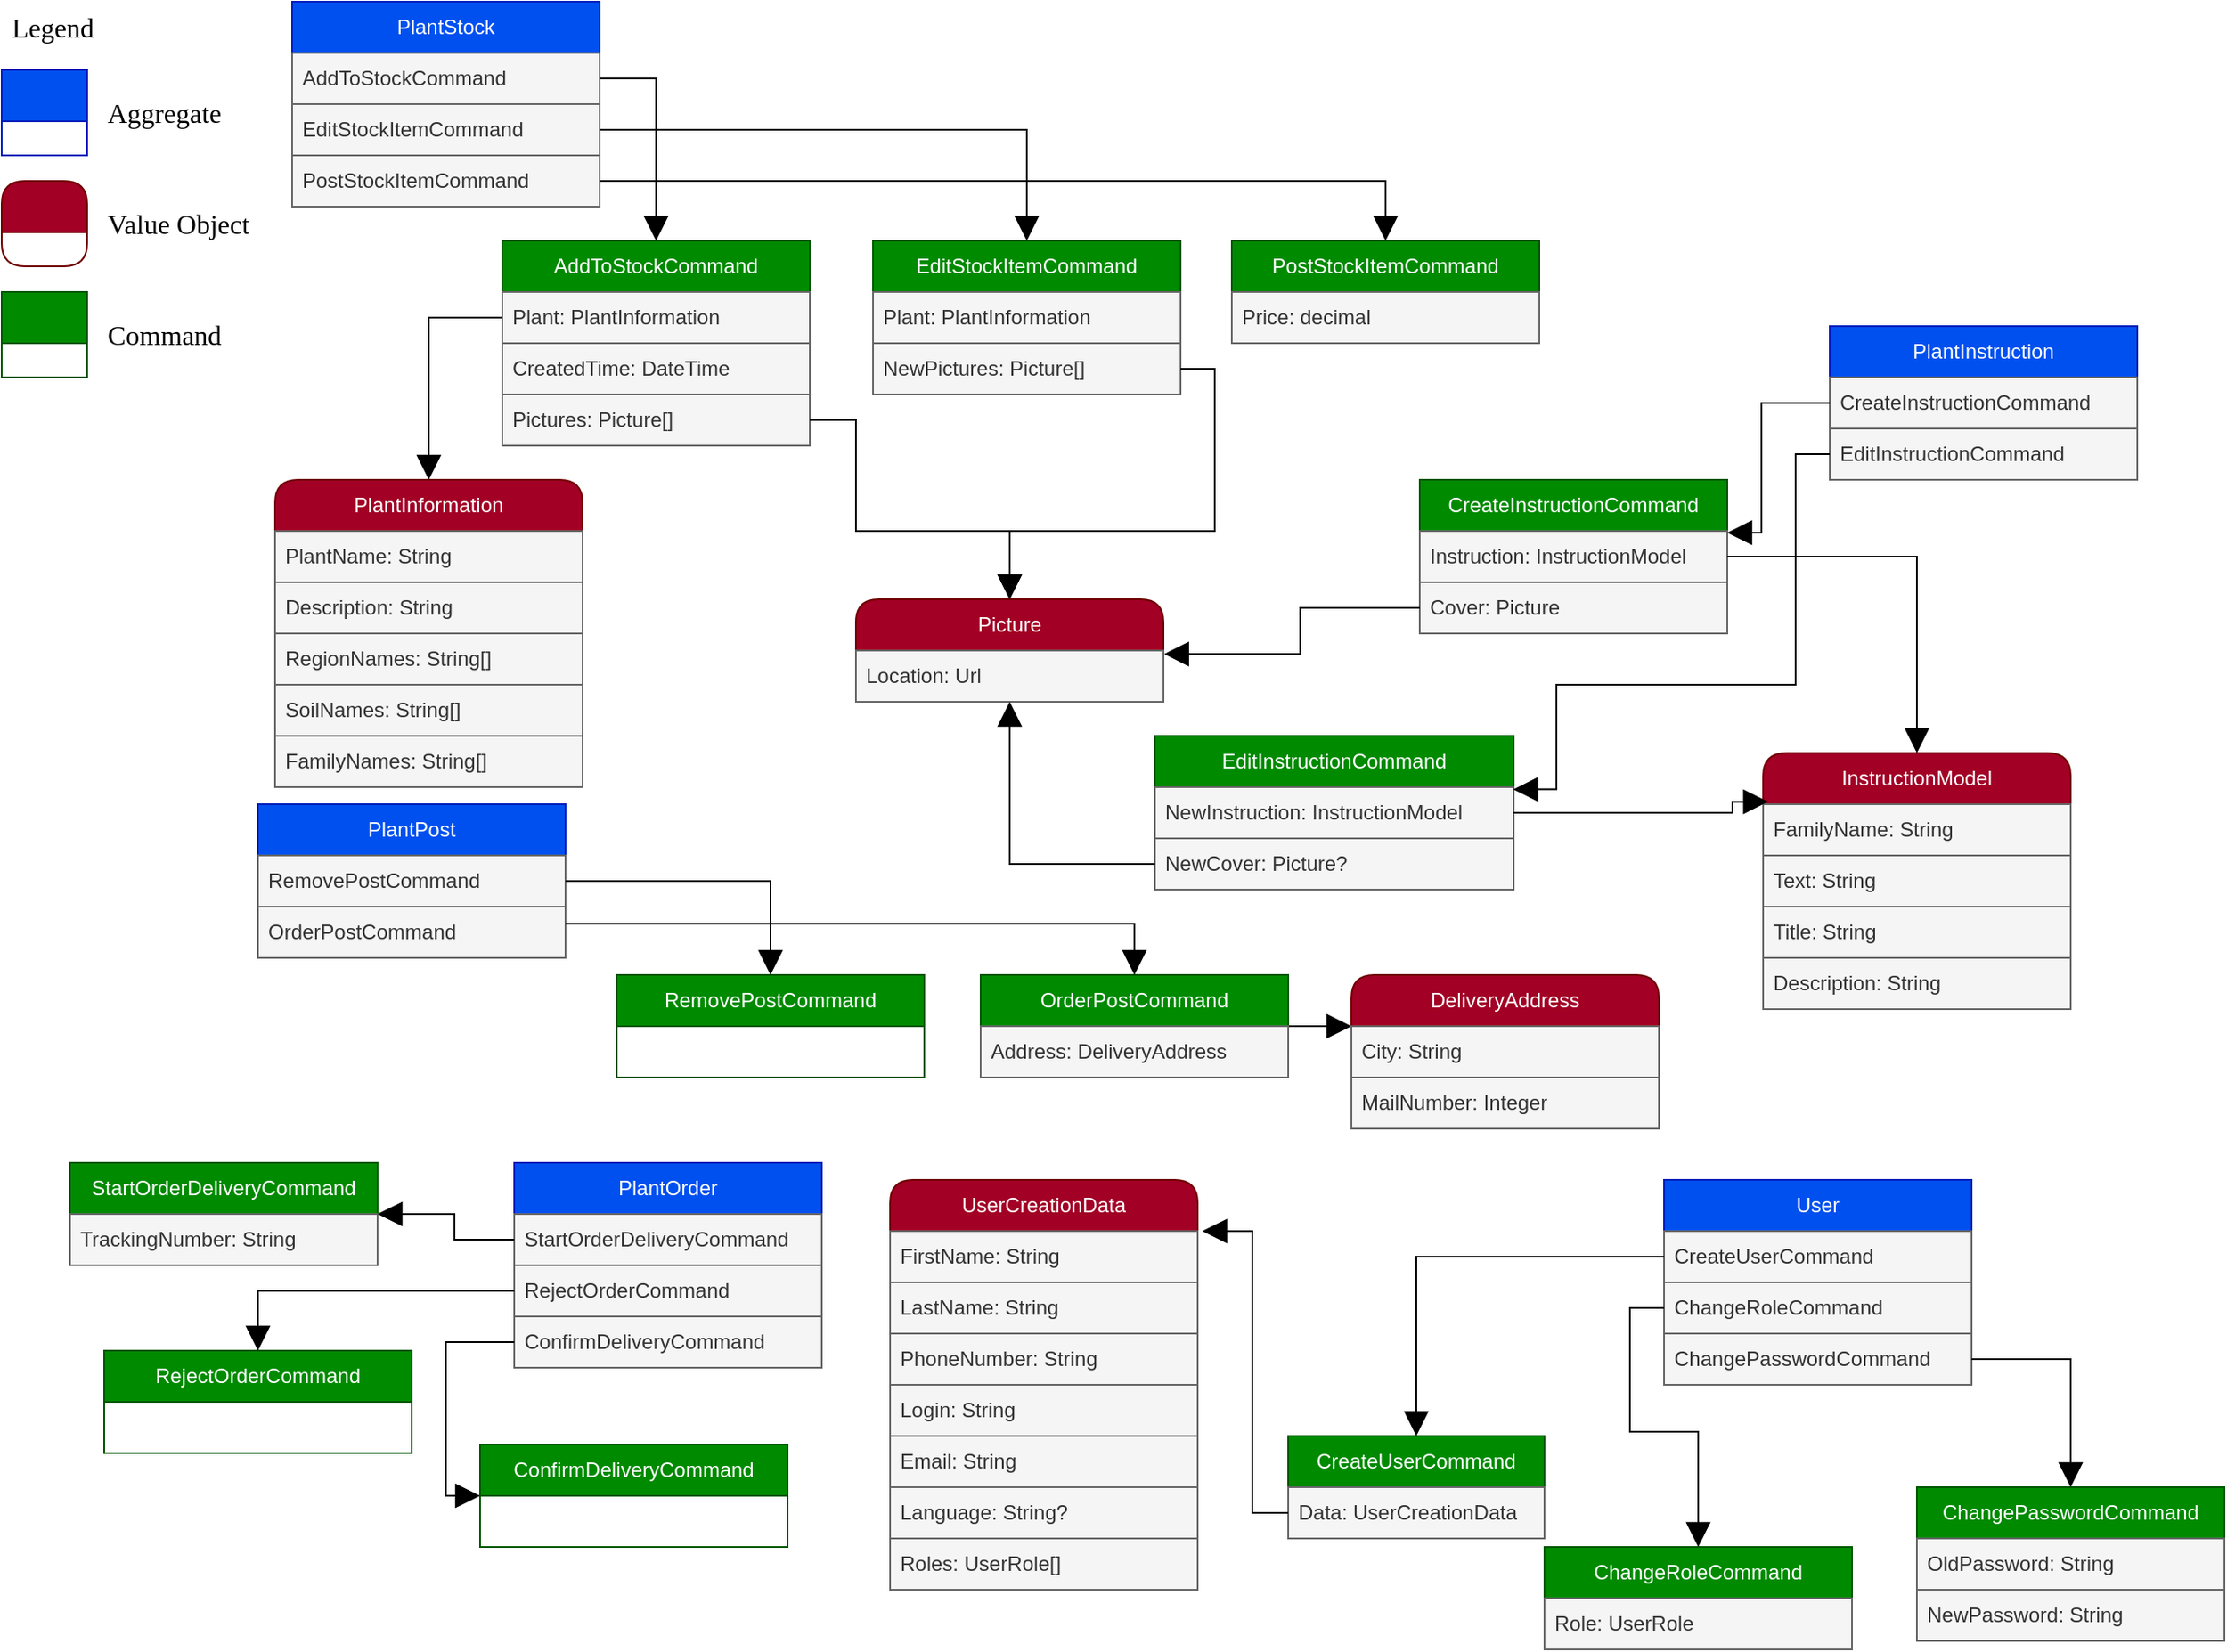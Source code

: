 <mxfile version="20.8.23" type="device"><diagram name="Сторінка-1" id="xa1QAgjkLQRfXUaFrh9O"><mxGraphModel dx="2197" dy="2391" grid="1" gridSize="10" guides="1" tooltips="1" connect="1" arrows="1" fold="1" page="1" pageScale="1" pageWidth="827" pageHeight="1169" math="0" shadow="0"><root><mxCell id="0"/><mxCell id="1" parent="0"/><mxCell id="W1uJsQtYcFTFQQtI3Gd--1" value="PlantInstruction" style="swimlane;fontStyle=0;childLayout=stackLayout;horizontal=1;startSize=30;horizontalStack=0;resizeParent=1;resizeParentMax=0;resizeLast=0;collapsible=1;marginBottom=0;whiteSpace=wrap;html=1;fillColor=#0050ef;strokeColor=#001DBC;fontColor=#ffffff;" vertex="1" parent="1"><mxGeometry x="1190" y="150" width="180" height="90" as="geometry"/></mxCell><mxCell id="W1uJsQtYcFTFQQtI3Gd--2" value="CreateInstructionCommand" style="text;align=left;verticalAlign=middle;spacingLeft=4;spacingRight=4;overflow=hidden;points=[[0,0.5],[1,0.5]];portConstraint=eastwest;rotatable=0;whiteSpace=wrap;html=1;fillColor=#f5f5f5;fontColor=#333333;strokeColor=#666666;" vertex="1" parent="W1uJsQtYcFTFQQtI3Gd--1"><mxGeometry y="30" width="180" height="30" as="geometry"/></mxCell><mxCell id="W1uJsQtYcFTFQQtI3Gd--5" value="EditInstructionCommand" style="text;align=left;verticalAlign=middle;spacingLeft=4;spacingRight=4;overflow=hidden;points=[[0,0.5],[1,0.5]];portConstraint=eastwest;rotatable=0;whiteSpace=wrap;html=1;fillColor=#f5f5f5;fontColor=#333333;strokeColor=#666666;" vertex="1" parent="W1uJsQtYcFTFQQtI3Gd--1"><mxGeometry y="60" width="180" height="30" as="geometry"/></mxCell><mxCell id="W1uJsQtYcFTFQQtI3Gd--6" value="PlantOrder" style="swimlane;fontStyle=0;childLayout=stackLayout;horizontal=1;startSize=30;horizontalStack=0;resizeParent=1;resizeParentMax=0;resizeLast=0;collapsible=1;marginBottom=0;whiteSpace=wrap;html=1;fillColor=#0050ef;strokeColor=#001DBC;fontColor=#ffffff;" vertex="1" parent="1"><mxGeometry x="420" y="640" width="180" height="120" as="geometry"/></mxCell><mxCell id="W1uJsQtYcFTFQQtI3Gd--7" value="StartOrderDeliveryCommand" style="text;align=left;verticalAlign=middle;spacingLeft=4;spacingRight=4;overflow=hidden;points=[[0,0.5],[1,0.5]];portConstraint=eastwest;rotatable=0;whiteSpace=wrap;html=1;fillColor=#f5f5f5;fontColor=#333333;strokeColor=#666666;" vertex="1" parent="W1uJsQtYcFTFQQtI3Gd--6"><mxGeometry y="30" width="180" height="30" as="geometry"/></mxCell><mxCell id="W1uJsQtYcFTFQQtI3Gd--8" value="RejectOrderCommand" style="text;align=left;verticalAlign=middle;spacingLeft=4;spacingRight=4;overflow=hidden;points=[[0,0.5],[1,0.5]];portConstraint=eastwest;rotatable=0;whiteSpace=wrap;html=1;fillColor=#f5f5f5;fontColor=#333333;strokeColor=#666666;" vertex="1" parent="W1uJsQtYcFTFQQtI3Gd--6"><mxGeometry y="60" width="180" height="30" as="geometry"/></mxCell><mxCell id="W1uJsQtYcFTFQQtI3Gd--9" value="ConfirmDeliveryCommand" style="text;align=left;verticalAlign=middle;spacingLeft=4;spacingRight=4;overflow=hidden;points=[[0,0.5],[1,0.5]];portConstraint=eastwest;rotatable=0;whiteSpace=wrap;html=1;fillColor=#f5f5f5;fontColor=#333333;strokeColor=#666666;" vertex="1" parent="W1uJsQtYcFTFQQtI3Gd--6"><mxGeometry y="90" width="180" height="30" as="geometry"/></mxCell><mxCell id="W1uJsQtYcFTFQQtI3Gd--10" value="PlantPost" style="swimlane;fontStyle=0;childLayout=stackLayout;horizontal=1;startSize=30;horizontalStack=0;resizeParent=1;resizeParentMax=0;resizeLast=0;collapsible=1;marginBottom=0;whiteSpace=wrap;html=1;fillColor=#0050ef;strokeColor=#001DBC;fontColor=#ffffff;" vertex="1" parent="1"><mxGeometry x="270" y="430" width="180" height="90" as="geometry"/></mxCell><mxCell id="W1uJsQtYcFTFQQtI3Gd--11" value="RemovePostCommand" style="text;align=left;verticalAlign=middle;spacingLeft=4;spacingRight=4;overflow=hidden;points=[[0,0.5],[1,0.5]];portConstraint=eastwest;rotatable=0;whiteSpace=wrap;html=1;fillColor=#f5f5f5;fontColor=#333333;strokeColor=#666666;" vertex="1" parent="W1uJsQtYcFTFQQtI3Gd--10"><mxGeometry y="30" width="180" height="30" as="geometry"/></mxCell><mxCell id="W1uJsQtYcFTFQQtI3Gd--12" value="OrderPostCommand" style="text;align=left;verticalAlign=middle;spacingLeft=4;spacingRight=4;overflow=hidden;points=[[0,0.5],[1,0.5]];portConstraint=eastwest;rotatable=0;whiteSpace=wrap;html=1;fillColor=#f5f5f5;fontColor=#333333;strokeColor=#666666;" vertex="1" parent="W1uJsQtYcFTFQQtI3Gd--10"><mxGeometry y="60" width="180" height="30" as="geometry"/></mxCell><mxCell id="W1uJsQtYcFTFQQtI3Gd--14" value="PlantStock" style="swimlane;fontStyle=0;childLayout=stackLayout;horizontal=1;startSize=30;horizontalStack=0;resizeParent=1;resizeParentMax=0;resizeLast=0;collapsible=1;marginBottom=0;whiteSpace=wrap;html=1;fillColor=#0050ef;strokeColor=#001DBC;fontColor=#ffffff;" vertex="1" parent="1"><mxGeometry x="290" y="-40" width="180" height="120" as="geometry"/></mxCell><mxCell id="W1uJsQtYcFTFQQtI3Gd--15" value="AddToStockCommand" style="text;align=left;verticalAlign=middle;spacingLeft=4;spacingRight=4;overflow=hidden;points=[[0,0.5],[1,0.5]];portConstraint=eastwest;rotatable=0;whiteSpace=wrap;html=1;fillColor=#f5f5f5;fontColor=#333333;strokeColor=#666666;" vertex="1" parent="W1uJsQtYcFTFQQtI3Gd--14"><mxGeometry y="30" width="180" height="30" as="geometry"/></mxCell><mxCell id="W1uJsQtYcFTFQQtI3Gd--16" value="EditStockItemCommand" style="text;align=left;verticalAlign=middle;spacingLeft=4;spacingRight=4;overflow=hidden;points=[[0,0.5],[1,0.5]];portConstraint=eastwest;rotatable=0;whiteSpace=wrap;html=1;fillColor=#f5f5f5;fontColor=#333333;strokeColor=#666666;" vertex="1" parent="W1uJsQtYcFTFQQtI3Gd--14"><mxGeometry y="60" width="180" height="30" as="geometry"/></mxCell><mxCell id="W1uJsQtYcFTFQQtI3Gd--17" value="PostStockItemCommand" style="text;align=left;verticalAlign=middle;spacingLeft=4;spacingRight=4;overflow=hidden;points=[[0,0.5],[1,0.5]];portConstraint=eastwest;rotatable=0;whiteSpace=wrap;html=1;fillColor=#f5f5f5;fontColor=#333333;strokeColor=#666666;" vertex="1" parent="W1uJsQtYcFTFQQtI3Gd--14"><mxGeometry y="90" width="180" height="30" as="geometry"/></mxCell><mxCell id="W1uJsQtYcFTFQQtI3Gd--18" value="User" style="swimlane;fontStyle=0;childLayout=stackLayout;horizontal=1;startSize=30;horizontalStack=0;resizeParent=1;resizeParentMax=0;resizeLast=0;collapsible=1;marginBottom=0;whiteSpace=wrap;html=1;fillColor=#0050ef;strokeColor=#001DBC;fontColor=#ffffff;" vertex="1" parent="1"><mxGeometry x="1093" y="650" width="180" height="120" as="geometry"/></mxCell><mxCell id="W1uJsQtYcFTFQQtI3Gd--19" value="CreateUserCommand" style="text;strokeColor=#666666;fillColor=#f5f5f5;align=left;verticalAlign=middle;spacingLeft=4;spacingRight=4;overflow=hidden;points=[[0,0.5],[1,0.5]];portConstraint=eastwest;rotatable=0;whiteSpace=wrap;html=1;fontColor=#333333;" vertex="1" parent="W1uJsQtYcFTFQQtI3Gd--18"><mxGeometry y="30" width="180" height="30" as="geometry"/></mxCell><mxCell id="W1uJsQtYcFTFQQtI3Gd--20" value="ChangeRoleCommand" style="text;strokeColor=#666666;fillColor=#f5f5f5;align=left;verticalAlign=middle;spacingLeft=4;spacingRight=4;overflow=hidden;points=[[0,0.5],[1,0.5]];portConstraint=eastwest;rotatable=0;whiteSpace=wrap;html=1;fontColor=#333333;" vertex="1" parent="W1uJsQtYcFTFQQtI3Gd--18"><mxGeometry y="60" width="180" height="30" as="geometry"/></mxCell><mxCell id="W1uJsQtYcFTFQQtI3Gd--21" value="ChangePasswordCommand" style="text;strokeColor=#666666;fillColor=#f5f5f5;align=left;verticalAlign=middle;spacingLeft=4;spacingRight=4;overflow=hidden;points=[[0,0.5],[1,0.5]];portConstraint=eastwest;rotatable=0;whiteSpace=wrap;html=1;fontColor=#333333;" vertex="1" parent="W1uJsQtYcFTFQQtI3Gd--18"><mxGeometry y="90" width="180" height="30" as="geometry"/></mxCell><mxCell id="W1uJsQtYcFTFQQtI3Gd--23" value="AddToStockCommand" style="swimlane;fontStyle=0;childLayout=stackLayout;horizontal=1;startSize=30;horizontalStack=0;resizeParent=1;resizeParentMax=0;resizeLast=0;collapsible=1;marginBottom=0;whiteSpace=wrap;html=1;fillColor=#008a00;strokeColor=#005700;fontColor=#ffffff;" vertex="1" parent="1"><mxGeometry x="413" y="100" width="180" height="120" as="geometry"/></mxCell><mxCell id="W1uJsQtYcFTFQQtI3Gd--24" value="Plant: PlantInformation" style="text;align=left;verticalAlign=middle;spacingLeft=4;spacingRight=4;overflow=hidden;points=[[0,0.5],[1,0.5]];portConstraint=eastwest;rotatable=0;whiteSpace=wrap;html=1;fillColor=#f5f5f5;fontColor=#333333;strokeColor=#666666;" vertex="1" parent="W1uJsQtYcFTFQQtI3Gd--23"><mxGeometry y="30" width="180" height="30" as="geometry"/></mxCell><mxCell id="W1uJsQtYcFTFQQtI3Gd--25" value="CreatedTime:&amp;nbsp;DateTime" style="text;align=left;verticalAlign=middle;spacingLeft=4;spacingRight=4;overflow=hidden;points=[[0,0.5],[1,0.5]];portConstraint=eastwest;rotatable=0;whiteSpace=wrap;html=1;fillColor=#f5f5f5;fontColor=#333333;strokeColor=#666666;" vertex="1" parent="W1uJsQtYcFTFQQtI3Gd--23"><mxGeometry y="60" width="180" height="30" as="geometry"/></mxCell><mxCell id="W1uJsQtYcFTFQQtI3Gd--26" value="Pictures: Picture[]" style="text;align=left;verticalAlign=middle;spacingLeft=4;spacingRight=4;overflow=hidden;points=[[0,0.5],[1,0.5]];portConstraint=eastwest;rotatable=0;whiteSpace=wrap;html=1;fillColor=#f5f5f5;fontColor=#333333;strokeColor=#666666;" vertex="1" parent="W1uJsQtYcFTFQQtI3Gd--23"><mxGeometry y="90" width="180" height="30" as="geometry"/></mxCell><mxCell id="W1uJsQtYcFTFQQtI3Gd--28" value="EditStockItemCommand" style="swimlane;fontStyle=0;childLayout=stackLayout;horizontal=1;startSize=30;horizontalStack=0;resizeParent=1;resizeParentMax=0;resizeLast=0;collapsible=1;marginBottom=0;whiteSpace=wrap;html=1;fillColor=#008a00;strokeColor=#005700;fontColor=#ffffff;" vertex="1" parent="1"><mxGeometry x="630" y="100" width="180" height="90" as="geometry"/></mxCell><mxCell id="W1uJsQtYcFTFQQtI3Gd--29" value="Plant: PlantInformation" style="text;align=left;verticalAlign=middle;spacingLeft=4;spacingRight=4;overflow=hidden;points=[[0,0.5],[1,0.5]];portConstraint=eastwest;rotatable=0;whiteSpace=wrap;html=1;fillColor=#f5f5f5;fontColor=#333333;strokeColor=#666666;" vertex="1" parent="W1uJsQtYcFTFQQtI3Gd--28"><mxGeometry y="30" width="180" height="30" as="geometry"/></mxCell><mxCell id="W1uJsQtYcFTFQQtI3Gd--30" value="NewPictures: Picture[]" style="text;align=left;verticalAlign=middle;spacingLeft=4;spacingRight=4;overflow=hidden;points=[[0,0.5],[1,0.5]];portConstraint=eastwest;rotatable=0;whiteSpace=wrap;html=1;fillColor=#f5f5f5;fontColor=#333333;strokeColor=#666666;" vertex="1" parent="W1uJsQtYcFTFQQtI3Gd--28"><mxGeometry y="60" width="180" height="30" as="geometry"/></mxCell><mxCell id="W1uJsQtYcFTFQQtI3Gd--32" value="PostStockItemCommand" style="swimlane;fontStyle=0;childLayout=stackLayout;horizontal=1;startSize=30;horizontalStack=0;resizeParent=1;resizeParentMax=0;resizeLast=0;collapsible=1;marginBottom=0;whiteSpace=wrap;html=1;fillColor=#008a00;strokeColor=#005700;fontColor=#ffffff;" vertex="1" parent="1"><mxGeometry x="840" y="100" width="180" height="60" as="geometry"/></mxCell><mxCell id="W1uJsQtYcFTFQQtI3Gd--33" value="Price: decimal" style="text;align=left;verticalAlign=middle;spacingLeft=4;spacingRight=4;overflow=hidden;points=[[0,0.5],[1,0.5]];portConstraint=eastwest;rotatable=0;whiteSpace=wrap;html=1;fillColor=#f5f5f5;fontColor=#333333;strokeColor=#666666;" vertex="1" parent="W1uJsQtYcFTFQQtI3Gd--32"><mxGeometry y="30" width="180" height="30" as="geometry"/></mxCell><mxCell id="W1uJsQtYcFTFQQtI3Gd--49" value="PlantInformation" style="swimlane;fontStyle=0;childLayout=stackLayout;horizontal=1;startSize=30;horizontalStack=0;resizeParent=1;resizeParentMax=0;resizeLast=0;collapsible=1;marginBottom=0;whiteSpace=wrap;html=1;fillColor=#a20025;strokeColor=#6F0000;fontColor=#ffffff;rounded=1;" vertex="1" parent="1"><mxGeometry x="280" y="240" width="180" height="180" as="geometry"/></mxCell><mxCell id="W1uJsQtYcFTFQQtI3Gd--50" value="PlantName: String" style="text;align=left;verticalAlign=middle;spacingLeft=4;spacingRight=4;overflow=hidden;points=[[0,0.5],[1,0.5]];portConstraint=eastwest;rotatable=0;whiteSpace=wrap;html=1;fillColor=#f5f5f5;fontColor=#333333;strokeColor=#666666;" vertex="1" parent="W1uJsQtYcFTFQQtI3Gd--49"><mxGeometry y="30" width="180" height="30" as="geometry"/></mxCell><mxCell id="W1uJsQtYcFTFQQtI3Gd--51" value="Description: String" style="text;align=left;verticalAlign=middle;spacingLeft=4;spacingRight=4;overflow=hidden;points=[[0,0.5],[1,0.5]];portConstraint=eastwest;rotatable=0;whiteSpace=wrap;html=1;fillColor=#f5f5f5;fontColor=#333333;strokeColor=#666666;" vertex="1" parent="W1uJsQtYcFTFQQtI3Gd--49"><mxGeometry y="60" width="180" height="30" as="geometry"/></mxCell><mxCell id="W1uJsQtYcFTFQQtI3Gd--52" value="RegionNames: String[]" style="text;align=left;verticalAlign=middle;spacingLeft=4;spacingRight=4;overflow=hidden;points=[[0,0.5],[1,0.5]];portConstraint=eastwest;rotatable=0;whiteSpace=wrap;html=1;fillColor=#f5f5f5;fontColor=#333333;strokeColor=#666666;" vertex="1" parent="W1uJsQtYcFTFQQtI3Gd--49"><mxGeometry y="90" width="180" height="30" as="geometry"/></mxCell><mxCell id="W1uJsQtYcFTFQQtI3Gd--53" value="SoilNames: String[]" style="text;align=left;verticalAlign=middle;spacingLeft=4;spacingRight=4;overflow=hidden;points=[[0,0.5],[1,0.5]];portConstraint=eastwest;rotatable=0;whiteSpace=wrap;html=1;fillColor=#f5f5f5;fontColor=#333333;strokeColor=#666666;" vertex="1" parent="W1uJsQtYcFTFQQtI3Gd--49"><mxGeometry y="120" width="180" height="30" as="geometry"/></mxCell><mxCell id="W1uJsQtYcFTFQQtI3Gd--54" value="FamilyNames: String[]" style="text;align=left;verticalAlign=middle;spacingLeft=4;spacingRight=4;overflow=hidden;points=[[0,0.5],[1,0.5]];portConstraint=eastwest;rotatable=0;whiteSpace=wrap;html=1;fillColor=#f5f5f5;fontColor=#333333;strokeColor=#666666;" vertex="1" parent="W1uJsQtYcFTFQQtI3Gd--49"><mxGeometry y="150" width="180" height="30" as="geometry"/></mxCell><mxCell id="W1uJsQtYcFTFQQtI3Gd--55" value="Picture" style="swimlane;fontStyle=0;childLayout=stackLayout;horizontal=1;startSize=30;horizontalStack=0;resizeParent=1;resizeParentMax=0;resizeLast=0;collapsible=1;marginBottom=0;whiteSpace=wrap;html=1;fillColor=#a20025;strokeColor=#6F0000;fontColor=#ffffff;rounded=1;" vertex="1" parent="1"><mxGeometry x="620" y="310" width="180" height="60" as="geometry"/></mxCell><mxCell id="W1uJsQtYcFTFQQtI3Gd--56" value="Location: Url" style="text;align=left;verticalAlign=middle;spacingLeft=4;spacingRight=4;overflow=hidden;points=[[0,0.5],[1,0.5]];portConstraint=eastwest;rotatable=0;whiteSpace=wrap;html=1;fillColor=#f5f5f5;fontColor=#333333;strokeColor=#666666;" vertex="1" parent="W1uJsQtYcFTFQQtI3Gd--55"><mxGeometry y="30" width="180" height="30" as="geometry"/></mxCell><mxCell id="W1uJsQtYcFTFQQtI3Gd--59" value="RemovePostCommand" style="swimlane;fontStyle=0;childLayout=stackLayout;horizontal=1;startSize=30;horizontalStack=0;resizeParent=1;resizeParentMax=0;resizeLast=0;collapsible=1;marginBottom=0;whiteSpace=wrap;html=1;fillColor=#008a00;strokeColor=#005700;fontColor=#ffffff;" vertex="1" parent="1"><mxGeometry x="480" y="530" width="180" height="60" as="geometry"/></mxCell><mxCell id="W1uJsQtYcFTFQQtI3Gd--114" value="" style="edgeStyle=orthogonalEdgeStyle;rounded=0;orthogonalLoop=1;jettySize=auto;html=1;endArrow=block;endFill=1;startSize=12;endSize=12;" edge="1" parent="1" source="W1uJsQtYcFTFQQtI3Gd--63"><mxGeometry relative="1" as="geometry"><mxPoint x="910" y="560" as="targetPoint"/></mxGeometry></mxCell><mxCell id="W1uJsQtYcFTFQQtI3Gd--63" value="OrderPostCommand" style="swimlane;fontStyle=0;childLayout=stackLayout;horizontal=1;startSize=30;horizontalStack=0;resizeParent=1;resizeParentMax=0;resizeLast=0;collapsible=1;marginBottom=0;whiteSpace=wrap;html=1;fillColor=#008a00;strokeColor=#005700;fontColor=#ffffff;" vertex="1" parent="1"><mxGeometry x="693" y="530" width="180" height="60" as="geometry"/></mxCell><mxCell id="W1uJsQtYcFTFQQtI3Gd--67" value="Address:&amp;nbsp;DeliveryAddress" style="text;align=left;verticalAlign=middle;spacingLeft=4;spacingRight=4;overflow=hidden;points=[[0,0.5],[1,0.5]];portConstraint=eastwest;rotatable=0;whiteSpace=wrap;html=1;fillColor=#f5f5f5;fontColor=#333333;strokeColor=#666666;" vertex="1" parent="W1uJsQtYcFTFQQtI3Gd--63"><mxGeometry y="30" width="180" height="30" as="geometry"/></mxCell><mxCell id="W1uJsQtYcFTFQQtI3Gd--64" value="DeliveryAddress" style="swimlane;fontStyle=0;childLayout=stackLayout;horizontal=1;startSize=30;horizontalStack=0;resizeParent=1;resizeParentMax=0;resizeLast=0;collapsible=1;marginBottom=0;whiteSpace=wrap;html=1;fillColor=#a20025;strokeColor=#6F0000;fontColor=#ffffff;rounded=1;" vertex="1" parent="1"><mxGeometry x="910" y="530" width="180" height="90" as="geometry"/></mxCell><mxCell id="W1uJsQtYcFTFQQtI3Gd--65" value="City: String" style="text;align=left;verticalAlign=middle;spacingLeft=4;spacingRight=4;overflow=hidden;points=[[0,0.5],[1,0.5]];portConstraint=eastwest;rotatable=0;whiteSpace=wrap;html=1;fillColor=#f5f5f5;fontColor=#333333;strokeColor=#666666;" vertex="1" parent="W1uJsQtYcFTFQQtI3Gd--64"><mxGeometry y="30" width="180" height="30" as="geometry"/></mxCell><mxCell id="W1uJsQtYcFTFQQtI3Gd--66" value="MailNumber: Integer" style="text;align=left;verticalAlign=middle;spacingLeft=4;spacingRight=4;overflow=hidden;points=[[0,0.5],[1,0.5]];portConstraint=eastwest;rotatable=0;whiteSpace=wrap;html=1;fillColor=#f5f5f5;fontColor=#333333;strokeColor=#666666;" vertex="1" parent="W1uJsQtYcFTFQQtI3Gd--64"><mxGeometry y="60" width="180" height="30" as="geometry"/></mxCell><mxCell id="W1uJsQtYcFTFQQtI3Gd--69" value="StartOrderDeliveryCommand" style="swimlane;fontStyle=0;childLayout=stackLayout;horizontal=1;startSize=30;horizontalStack=0;resizeParent=1;resizeParentMax=0;resizeLast=0;collapsible=1;marginBottom=0;whiteSpace=wrap;html=1;fillColor=#008a00;strokeColor=#005700;fontColor=#ffffff;" vertex="1" parent="1"><mxGeometry x="160" y="640" width="180" height="60" as="geometry"/></mxCell><mxCell id="W1uJsQtYcFTFQQtI3Gd--70" value="TrackingNumber: String" style="text;align=left;verticalAlign=middle;spacingLeft=4;spacingRight=4;overflow=hidden;points=[[0,0.5],[1,0.5]];portConstraint=eastwest;rotatable=0;whiteSpace=wrap;html=1;fillColor=#f5f5f5;fontColor=#333333;strokeColor=#666666;" vertex="1" parent="W1uJsQtYcFTFQQtI3Gd--69"><mxGeometry y="30" width="180" height="30" as="geometry"/></mxCell><mxCell id="W1uJsQtYcFTFQQtI3Gd--71" value="RejectOrderCommand" style="swimlane;fontStyle=0;childLayout=stackLayout;horizontal=1;startSize=30;horizontalStack=0;resizeParent=1;resizeParentMax=0;resizeLast=0;collapsible=1;marginBottom=0;whiteSpace=wrap;html=1;fillColor=#008a00;strokeColor=#005700;fontColor=#ffffff;" vertex="1" parent="1"><mxGeometry x="180" y="750" width="180" height="60" as="geometry"/></mxCell><mxCell id="W1uJsQtYcFTFQQtI3Gd--73" value="ConfirmDeliveryCommand" style="swimlane;fontStyle=0;childLayout=stackLayout;horizontal=1;startSize=30;horizontalStack=0;resizeParent=1;resizeParentMax=0;resizeLast=0;collapsible=1;marginBottom=0;whiteSpace=wrap;html=1;fillColor=#008a00;strokeColor=#005700;fontColor=#ffffff;" vertex="1" parent="1"><mxGeometry x="400" y="805" width="180" height="60" as="geometry"/></mxCell><mxCell id="W1uJsQtYcFTFQQtI3Gd--74" value="CreateInstructionCommand" style="swimlane;fontStyle=0;childLayout=stackLayout;horizontal=1;startSize=30;horizontalStack=0;resizeParent=1;resizeParentMax=0;resizeLast=0;collapsible=1;marginBottom=0;whiteSpace=wrap;html=1;fillColor=#008a00;strokeColor=#005700;fontColor=#ffffff;" vertex="1" parent="1"><mxGeometry x="950" y="240" width="180" height="90" as="geometry"/></mxCell><mxCell id="W1uJsQtYcFTFQQtI3Gd--75" value="Instruction: InstructionModel" style="text;align=left;verticalAlign=middle;spacingLeft=4;spacingRight=4;overflow=hidden;points=[[0,0.5],[1,0.5]];portConstraint=eastwest;rotatable=0;whiteSpace=wrap;html=1;fillColor=#f5f5f5;fontColor=#333333;strokeColor=#666666;" vertex="1" parent="W1uJsQtYcFTFQQtI3Gd--74"><mxGeometry y="30" width="180" height="30" as="geometry"/></mxCell><mxCell id="W1uJsQtYcFTFQQtI3Gd--76" value="Cover: Picture" style="text;align=left;verticalAlign=middle;spacingLeft=4;spacingRight=4;overflow=hidden;points=[[0,0.5],[1,0.5]];portConstraint=eastwest;rotatable=0;whiteSpace=wrap;html=1;fillColor=#f5f5f5;fontColor=#333333;strokeColor=#666666;" vertex="1" parent="W1uJsQtYcFTFQQtI3Gd--74"><mxGeometry y="60" width="180" height="30" as="geometry"/></mxCell><mxCell id="W1uJsQtYcFTFQQtI3Gd--77" value="EditInstructionCommand" style="swimlane;fontStyle=0;childLayout=stackLayout;horizontal=1;startSize=30;horizontalStack=0;resizeParent=1;resizeParentMax=0;resizeLast=0;collapsible=1;marginBottom=0;whiteSpace=wrap;html=1;fillColor=#008a00;strokeColor=#005700;fontColor=#ffffff;" vertex="1" parent="1"><mxGeometry x="795" y="390" width="210" height="90" as="geometry"/></mxCell><mxCell id="W1uJsQtYcFTFQQtI3Gd--78" value="NewInstruction: InstructionModel" style="text;align=left;verticalAlign=middle;spacingLeft=4;spacingRight=4;overflow=hidden;points=[[0,0.5],[1,0.5]];portConstraint=eastwest;rotatable=0;whiteSpace=wrap;html=1;fillColor=#f5f5f5;fontColor=#333333;strokeColor=#666666;" vertex="1" parent="W1uJsQtYcFTFQQtI3Gd--77"><mxGeometry y="30" width="210" height="30" as="geometry"/></mxCell><mxCell id="W1uJsQtYcFTFQQtI3Gd--79" value="NewCover: Picture?" style="text;align=left;verticalAlign=middle;spacingLeft=4;spacingRight=4;overflow=hidden;points=[[0,0.5],[1,0.5]];portConstraint=eastwest;rotatable=0;whiteSpace=wrap;html=1;fillColor=#f5f5f5;fontColor=#333333;strokeColor=#666666;" vertex="1" parent="W1uJsQtYcFTFQQtI3Gd--77"><mxGeometry y="60" width="210" height="30" as="geometry"/></mxCell><mxCell id="W1uJsQtYcFTFQQtI3Gd--80" value="CreateUserCommand" style="swimlane;fontStyle=0;childLayout=stackLayout;horizontal=1;startSize=30;horizontalStack=0;resizeParent=1;resizeParentMax=0;resizeLast=0;collapsible=1;marginBottom=0;whiteSpace=wrap;html=1;fillColor=#008a00;strokeColor=#005700;fontColor=#ffffff;" vertex="1" parent="1"><mxGeometry x="873" y="800" width="150" height="60" as="geometry"/></mxCell><mxCell id="W1uJsQtYcFTFQQtI3Gd--81" value="Data: UserCreationData" style="text;align=left;verticalAlign=middle;spacingLeft=4;spacingRight=4;overflow=hidden;points=[[0,0.5],[1,0.5]];portConstraint=eastwest;rotatable=0;whiteSpace=wrap;html=1;fillColor=#f5f5f5;fontColor=#333333;strokeColor=#666666;" vertex="1" parent="W1uJsQtYcFTFQQtI3Gd--80"><mxGeometry y="30" width="150" height="30" as="geometry"/></mxCell><mxCell id="W1uJsQtYcFTFQQtI3Gd--83" value="ChangeRoleCommand" style="swimlane;fontStyle=0;childLayout=stackLayout;horizontal=1;startSize=30;horizontalStack=0;resizeParent=1;resizeParentMax=0;resizeLast=0;collapsible=1;marginBottom=0;whiteSpace=wrap;html=1;fillColor=#008a00;strokeColor=#005700;fontColor=#ffffff;" vertex="1" parent="1"><mxGeometry x="1023" y="865" width="180" height="60" as="geometry"/></mxCell><mxCell id="W1uJsQtYcFTFQQtI3Gd--84" value="Role: UserRole&amp;nbsp;" style="text;align=left;verticalAlign=middle;spacingLeft=4;spacingRight=4;overflow=hidden;points=[[0,0.5],[1,0.5]];portConstraint=eastwest;rotatable=0;whiteSpace=wrap;html=1;fillColor=#f5f5f5;fontColor=#333333;strokeColor=#666666;" vertex="1" parent="W1uJsQtYcFTFQQtI3Gd--83"><mxGeometry y="30" width="180" height="30" as="geometry"/></mxCell><mxCell id="W1uJsQtYcFTFQQtI3Gd--85" value="ChangePasswordCommand" style="swimlane;fontStyle=0;childLayout=stackLayout;horizontal=1;startSize=30;horizontalStack=0;resizeParent=1;resizeParentMax=0;resizeLast=0;collapsible=1;marginBottom=0;whiteSpace=wrap;html=1;fillColor=#008a00;strokeColor=#005700;fontColor=#ffffff;" vertex="1" parent="1"><mxGeometry x="1241" y="830" width="180" height="90" as="geometry"/></mxCell><mxCell id="W1uJsQtYcFTFQQtI3Gd--87" value="OldPassword: String" style="text;align=left;verticalAlign=middle;spacingLeft=4;spacingRight=4;overflow=hidden;points=[[0,0.5],[1,0.5]];portConstraint=eastwest;rotatable=0;whiteSpace=wrap;html=1;fillColor=#f5f5f5;fontColor=#333333;strokeColor=#666666;" vertex="1" parent="W1uJsQtYcFTFQQtI3Gd--85"><mxGeometry y="30" width="180" height="30" as="geometry"/></mxCell><mxCell id="W1uJsQtYcFTFQQtI3Gd--88" value="NewPassword: String" style="text;align=left;verticalAlign=middle;spacingLeft=4;spacingRight=4;overflow=hidden;points=[[0,0.5],[1,0.5]];portConstraint=eastwest;rotatable=0;whiteSpace=wrap;html=1;fillColor=#f5f5f5;fontColor=#333333;strokeColor=#666666;" vertex="1" parent="W1uJsQtYcFTFQQtI3Gd--85"><mxGeometry y="60" width="180" height="30" as="geometry"/></mxCell><mxCell id="W1uJsQtYcFTFQQtI3Gd--89" value="InstructionModel" style="swimlane;fontStyle=0;childLayout=stackLayout;horizontal=1;startSize=30;horizontalStack=0;resizeParent=1;resizeParentMax=0;resizeLast=0;collapsible=1;marginBottom=0;whiteSpace=wrap;html=1;fillColor=#a20025;strokeColor=#6F0000;fontColor=#ffffff;rounded=1;" vertex="1" parent="1"><mxGeometry x="1151" y="400" width="180" height="150" as="geometry"/></mxCell><mxCell id="W1uJsQtYcFTFQQtI3Gd--90" value="FamilyName: String" style="text;align=left;verticalAlign=middle;spacingLeft=4;spacingRight=4;overflow=hidden;points=[[0,0.5],[1,0.5]];portConstraint=eastwest;rotatable=0;whiteSpace=wrap;html=1;fillColor=#f5f5f5;fontColor=#333333;strokeColor=#666666;" vertex="1" parent="W1uJsQtYcFTFQQtI3Gd--89"><mxGeometry y="30" width="180" height="30" as="geometry"/></mxCell><mxCell id="W1uJsQtYcFTFQQtI3Gd--91" value="Text: String" style="text;align=left;verticalAlign=middle;spacingLeft=4;spacingRight=4;overflow=hidden;points=[[0,0.5],[1,0.5]];portConstraint=eastwest;rotatable=0;whiteSpace=wrap;html=1;fillColor=#f5f5f5;fontColor=#333333;strokeColor=#666666;" vertex="1" parent="W1uJsQtYcFTFQQtI3Gd--89"><mxGeometry y="60" width="180" height="30" as="geometry"/></mxCell><mxCell id="W1uJsQtYcFTFQQtI3Gd--92" value="Title: String" style="text;align=left;verticalAlign=middle;spacingLeft=4;spacingRight=4;overflow=hidden;points=[[0,0.5],[1,0.5]];portConstraint=eastwest;rotatable=0;whiteSpace=wrap;html=1;fillColor=#f5f5f5;fontColor=#333333;strokeColor=#666666;" vertex="1" parent="W1uJsQtYcFTFQQtI3Gd--89"><mxGeometry y="90" width="180" height="30" as="geometry"/></mxCell><mxCell id="W1uJsQtYcFTFQQtI3Gd--93" value="Description: String" style="text;align=left;verticalAlign=middle;spacingLeft=4;spacingRight=4;overflow=hidden;points=[[0,0.5],[1,0.5]];portConstraint=eastwest;rotatable=0;whiteSpace=wrap;html=1;fillColor=#f5f5f5;fontColor=#333333;strokeColor=#666666;" vertex="1" parent="W1uJsQtYcFTFQQtI3Gd--89"><mxGeometry y="120" width="180" height="30" as="geometry"/></mxCell><mxCell id="W1uJsQtYcFTFQQtI3Gd--95" value="UserCreationData" style="swimlane;fontStyle=0;childLayout=stackLayout;horizontal=1;startSize=30;horizontalStack=0;resizeParent=1;resizeParentMax=0;resizeLast=0;collapsible=1;marginBottom=0;whiteSpace=wrap;html=1;fillColor=#a20025;strokeColor=#6F0000;fontColor=#ffffff;rounded=1;" vertex="1" parent="1"><mxGeometry x="640" y="650" width="180" height="240" as="geometry"/></mxCell><mxCell id="W1uJsQtYcFTFQQtI3Gd--96" value="FirstName: String" style="text;align=left;verticalAlign=middle;spacingLeft=4;spacingRight=4;overflow=hidden;points=[[0,0.5],[1,0.5]];portConstraint=eastwest;rotatable=0;whiteSpace=wrap;html=1;fillColor=#f5f5f5;fontColor=#333333;strokeColor=#666666;" vertex="1" parent="W1uJsQtYcFTFQQtI3Gd--95"><mxGeometry y="30" width="180" height="30" as="geometry"/></mxCell><mxCell id="W1uJsQtYcFTFQQtI3Gd--97" value="LastName: String" style="text;align=left;verticalAlign=middle;spacingLeft=4;spacingRight=4;overflow=hidden;points=[[0,0.5],[1,0.5]];portConstraint=eastwest;rotatable=0;whiteSpace=wrap;html=1;fillColor=#f5f5f5;fontColor=#333333;strokeColor=#666666;" vertex="1" parent="W1uJsQtYcFTFQQtI3Gd--95"><mxGeometry y="60" width="180" height="30" as="geometry"/></mxCell><mxCell id="W1uJsQtYcFTFQQtI3Gd--98" value="PhoneNumber: String" style="text;align=left;verticalAlign=middle;spacingLeft=4;spacingRight=4;overflow=hidden;points=[[0,0.5],[1,0.5]];portConstraint=eastwest;rotatable=0;whiteSpace=wrap;html=1;fillColor=#f5f5f5;fontColor=#333333;strokeColor=#666666;" vertex="1" parent="W1uJsQtYcFTFQQtI3Gd--95"><mxGeometry y="90" width="180" height="30" as="geometry"/></mxCell><mxCell id="W1uJsQtYcFTFQQtI3Gd--99" value="Login: String" style="text;align=left;verticalAlign=middle;spacingLeft=4;spacingRight=4;overflow=hidden;points=[[0,0.5],[1,0.5]];portConstraint=eastwest;rotatable=0;whiteSpace=wrap;html=1;fillColor=#f5f5f5;fontColor=#333333;strokeColor=#666666;" vertex="1" parent="W1uJsQtYcFTFQQtI3Gd--95"><mxGeometry y="120" width="180" height="30" as="geometry"/></mxCell><mxCell id="W1uJsQtYcFTFQQtI3Gd--100" value="Email: String" style="text;align=left;verticalAlign=middle;spacingLeft=4;spacingRight=4;overflow=hidden;points=[[0,0.5],[1,0.5]];portConstraint=eastwest;rotatable=0;whiteSpace=wrap;html=1;fillColor=#f5f5f5;fontColor=#333333;strokeColor=#666666;" vertex="1" parent="W1uJsQtYcFTFQQtI3Gd--95"><mxGeometry y="150" width="180" height="30" as="geometry"/></mxCell><mxCell id="W1uJsQtYcFTFQQtI3Gd--101" value="Language: String?" style="text;align=left;verticalAlign=middle;spacingLeft=4;spacingRight=4;overflow=hidden;points=[[0,0.5],[1,0.5]];portConstraint=eastwest;rotatable=0;whiteSpace=wrap;html=1;fillColor=#f5f5f5;fontColor=#333333;strokeColor=#666666;" vertex="1" parent="W1uJsQtYcFTFQQtI3Gd--95"><mxGeometry y="180" width="180" height="30" as="geometry"/></mxCell><mxCell id="W1uJsQtYcFTFQQtI3Gd--102" value="Roles: UserRole[]" style="text;align=left;verticalAlign=middle;spacingLeft=4;spacingRight=4;overflow=hidden;points=[[0,0.5],[1,0.5]];portConstraint=eastwest;rotatable=0;whiteSpace=wrap;html=1;fillColor=#f5f5f5;fontColor=#333333;strokeColor=#666666;" vertex="1" parent="W1uJsQtYcFTFQQtI3Gd--95"><mxGeometry y="210" width="180" height="30" as="geometry"/></mxCell><mxCell id="W1uJsQtYcFTFQQtI3Gd--111" value="" style="edgeStyle=orthogonalEdgeStyle;rounded=0;orthogonalLoop=1;jettySize=auto;html=1;entryX=0.5;entryY=0;entryDx=0;entryDy=0;startSize=12;endSize=12;endArrow=block;endFill=1;" edge="1" parent="1" source="W1uJsQtYcFTFQQtI3Gd--26" target="W1uJsQtYcFTFQQtI3Gd--55"><mxGeometry relative="1" as="geometry"><Array as="points"><mxPoint x="620" y="205"/><mxPoint x="620" y="270"/><mxPoint x="710" y="270"/></Array></mxGeometry></mxCell><mxCell id="W1uJsQtYcFTFQQtI3Gd--112" value="" style="edgeStyle=orthogonalEdgeStyle;rounded=0;orthogonalLoop=1;jettySize=auto;html=1;endArrow=block;endFill=1;startSize=12;endSize=12;" edge="1" parent="1" source="W1uJsQtYcFTFQQtI3Gd--30"><mxGeometry relative="1" as="geometry"><mxPoint x="710" y="310" as="targetPoint"/><Array as="points"><mxPoint x="830" y="175"/><mxPoint x="830" y="270"/><mxPoint x="710" y="270"/></Array></mxGeometry></mxCell><mxCell id="W1uJsQtYcFTFQQtI3Gd--113" value="" style="edgeStyle=orthogonalEdgeStyle;rounded=0;orthogonalLoop=1;jettySize=auto;html=1;endArrow=block;endFill=1;startSize=12;endSize=12;entryX=0.5;entryY=0;entryDx=0;entryDy=0;" edge="1" parent="1" source="W1uJsQtYcFTFQQtI3Gd--24" target="W1uJsQtYcFTFQQtI3Gd--49"><mxGeometry relative="1" as="geometry"/></mxCell><mxCell id="W1uJsQtYcFTFQQtI3Gd--116" value="" style="edgeStyle=orthogonalEdgeStyle;rounded=0;orthogonalLoop=1;jettySize=auto;html=1;endArrow=block;endFill=1;startSize=12;endSize=12;entryX=0.016;entryY=-0.048;entryDx=0;entryDy=0;entryPerimeter=0;" edge="1" parent="1" source="W1uJsQtYcFTFQQtI3Gd--78" target="W1uJsQtYcFTFQQtI3Gd--90"><mxGeometry relative="1" as="geometry"><Array as="points"><mxPoint x="1133" y="435"/></Array></mxGeometry></mxCell><mxCell id="W1uJsQtYcFTFQQtI3Gd--117" value="" style="edgeStyle=orthogonalEdgeStyle;rounded=0;orthogonalLoop=1;jettySize=auto;html=1;endArrow=block;endFill=1;startSize=12;endSize=12;entryX=0.5;entryY=0;entryDx=0;entryDy=0;" edge="1" parent="1" source="W1uJsQtYcFTFQQtI3Gd--75" target="W1uJsQtYcFTFQQtI3Gd--89"><mxGeometry relative="1" as="geometry"/></mxCell><mxCell id="W1uJsQtYcFTFQQtI3Gd--122" style="edgeStyle=orthogonalEdgeStyle;rounded=0;orthogonalLoop=1;jettySize=auto;html=1;entryX=1.002;entryY=0.067;entryDx=0;entryDy=0;entryPerimeter=0;endArrow=block;endFill=1;startSize=12;endSize=12;" edge="1" parent="1" source="W1uJsQtYcFTFQQtI3Gd--76" target="W1uJsQtYcFTFQQtI3Gd--56"><mxGeometry relative="1" as="geometry"/></mxCell><mxCell id="W1uJsQtYcFTFQQtI3Gd--125" style="edgeStyle=orthogonalEdgeStyle;rounded=0;orthogonalLoop=1;jettySize=auto;html=1;entryX=0.5;entryY=1;entryDx=0;entryDy=0;entryPerimeter=0;endArrow=block;endFill=1;startSize=12;endSize=12;" edge="1" parent="1" source="W1uJsQtYcFTFQQtI3Gd--79" target="W1uJsQtYcFTFQQtI3Gd--56"><mxGeometry relative="1" as="geometry"/></mxCell><mxCell id="W1uJsQtYcFTFQQtI3Gd--126" style="edgeStyle=orthogonalEdgeStyle;rounded=0;orthogonalLoop=1;jettySize=auto;html=1;endArrow=block;endFill=1;startSize=12;endSize=12;entryX=1.015;entryY=-0.026;entryDx=0;entryDy=0;exitX=0;exitY=0.5;exitDx=0;exitDy=0;entryPerimeter=0;" edge="1" parent="1" source="W1uJsQtYcFTFQQtI3Gd--81" target="W1uJsQtYcFTFQQtI3Gd--96"><mxGeometry relative="1" as="geometry"><mxPoint x="-53" y="1600" as="targetPoint"/><Array as="points"><mxPoint x="852" y="845"/><mxPoint x="852" y="680"/><mxPoint x="823" y="680"/></Array></mxGeometry></mxCell><mxCell id="W1uJsQtYcFTFQQtI3Gd--127" style="edgeStyle=orthogonalEdgeStyle;rounded=0;orthogonalLoop=1;jettySize=auto;html=1;entryX=0.5;entryY=0;entryDx=0;entryDy=0;endArrow=block;endFill=1;startSize=12;endSize=12;" edge="1" parent="1" source="W1uJsQtYcFTFQQtI3Gd--15" target="W1uJsQtYcFTFQQtI3Gd--23"><mxGeometry relative="1" as="geometry"/></mxCell><mxCell id="W1uJsQtYcFTFQQtI3Gd--128" style="edgeStyle=orthogonalEdgeStyle;rounded=0;orthogonalLoop=1;jettySize=auto;html=1;endArrow=block;endFill=1;startSize=12;endSize=12;" edge="1" parent="1" source="W1uJsQtYcFTFQQtI3Gd--16" target="W1uJsQtYcFTFQQtI3Gd--28"><mxGeometry relative="1" as="geometry"/></mxCell><mxCell id="W1uJsQtYcFTFQQtI3Gd--129" style="edgeStyle=orthogonalEdgeStyle;rounded=0;orthogonalLoop=1;jettySize=auto;html=1;endArrow=block;endFill=1;startSize=12;endSize=12;" edge="1" parent="1" source="W1uJsQtYcFTFQQtI3Gd--17" target="W1uJsQtYcFTFQQtI3Gd--32"><mxGeometry relative="1" as="geometry"/></mxCell><mxCell id="W1uJsQtYcFTFQQtI3Gd--130" style="edgeStyle=orthogonalEdgeStyle;rounded=0;orthogonalLoop=1;jettySize=auto;html=1;entryX=0.5;entryY=0;entryDx=0;entryDy=0;endArrow=block;endFill=1;startSize=12;endSize=12;" edge="1" parent="1" source="W1uJsQtYcFTFQQtI3Gd--11" target="W1uJsQtYcFTFQQtI3Gd--59"><mxGeometry relative="1" as="geometry"/></mxCell><mxCell id="W1uJsQtYcFTFQQtI3Gd--131" style="edgeStyle=orthogonalEdgeStyle;rounded=0;orthogonalLoop=1;jettySize=auto;html=1;entryX=0.5;entryY=0;entryDx=0;entryDy=0;endArrow=block;endFill=1;startSize=12;endSize=12;" edge="1" parent="1" source="W1uJsQtYcFTFQQtI3Gd--12" target="W1uJsQtYcFTFQQtI3Gd--63"><mxGeometry relative="1" as="geometry"><Array as="points"><mxPoint x="783" y="500"/></Array></mxGeometry></mxCell><mxCell id="W1uJsQtYcFTFQQtI3Gd--132" style="edgeStyle=orthogonalEdgeStyle;rounded=0;orthogonalLoop=1;jettySize=auto;html=1;endArrow=block;endFill=1;startSize=12;endSize=12;" edge="1" parent="1" source="W1uJsQtYcFTFQQtI3Gd--7" target="W1uJsQtYcFTFQQtI3Gd--69"><mxGeometry relative="1" as="geometry"/></mxCell><mxCell id="W1uJsQtYcFTFQQtI3Gd--133" style="edgeStyle=orthogonalEdgeStyle;rounded=0;orthogonalLoop=1;jettySize=auto;html=1;endArrow=block;endFill=1;startSize=12;endSize=12;" edge="1" parent="1" source="W1uJsQtYcFTFQQtI3Gd--8" target="W1uJsQtYcFTFQQtI3Gd--71"><mxGeometry relative="1" as="geometry"/></mxCell><mxCell id="W1uJsQtYcFTFQQtI3Gd--135" style="edgeStyle=orthogonalEdgeStyle;rounded=0;orthogonalLoop=1;jettySize=auto;html=1;entryX=1;entryY=0.032;entryDx=0;entryDy=0;entryPerimeter=0;endArrow=block;endFill=1;startSize=12;endSize=12;" edge="1" parent="1" source="W1uJsQtYcFTFQQtI3Gd--2" target="W1uJsQtYcFTFQQtI3Gd--75"><mxGeometry relative="1" as="geometry"><Array as="points"><mxPoint x="1150" y="195"/><mxPoint x="1150" y="271"/></Array></mxGeometry></mxCell><mxCell id="W1uJsQtYcFTFQQtI3Gd--136" style="edgeStyle=orthogonalEdgeStyle;rounded=0;orthogonalLoop=1;jettySize=auto;html=1;entryX=0.999;entryY=0.348;entryDx=0;entryDy=0;entryPerimeter=0;endArrow=block;endFill=1;startSize=12;endSize=12;" edge="1" parent="1" source="W1uJsQtYcFTFQQtI3Gd--5" target="W1uJsQtYcFTFQQtI3Gd--77"><mxGeometry relative="1" as="geometry"><Array as="points"><mxPoint x="1170" y="225"/><mxPoint x="1170" y="360"/><mxPoint x="1030" y="360"/><mxPoint x="1030" y="421"/></Array></mxGeometry></mxCell><mxCell id="W1uJsQtYcFTFQQtI3Gd--137" style="edgeStyle=orthogonalEdgeStyle;rounded=0;orthogonalLoop=1;jettySize=auto;html=1;entryX=0.5;entryY=0;entryDx=0;entryDy=0;endArrow=block;endFill=1;startSize=12;endSize=12;" edge="1" parent="1" source="W1uJsQtYcFTFQQtI3Gd--19" target="W1uJsQtYcFTFQQtI3Gd--80"><mxGeometry relative="1" as="geometry"/></mxCell><mxCell id="W1uJsQtYcFTFQQtI3Gd--138" style="edgeStyle=orthogonalEdgeStyle;rounded=0;orthogonalLoop=1;jettySize=auto;html=1;entryX=0.5;entryY=0;entryDx=0;entryDy=0;endArrow=block;endFill=1;startSize=12;endSize=12;" edge="1" parent="1" source="W1uJsQtYcFTFQQtI3Gd--20" target="W1uJsQtYcFTFQQtI3Gd--83"><mxGeometry relative="1" as="geometry"/></mxCell><mxCell id="W1uJsQtYcFTFQQtI3Gd--140" style="edgeStyle=orthogonalEdgeStyle;rounded=0;orthogonalLoop=1;jettySize=auto;html=1;entryX=0.5;entryY=0;entryDx=0;entryDy=0;endArrow=block;endFill=1;startSize=12;endSize=12;" edge="1" parent="1" source="W1uJsQtYcFTFQQtI3Gd--21" target="W1uJsQtYcFTFQQtI3Gd--85"><mxGeometry relative="1" as="geometry"/></mxCell><mxCell id="W1uJsQtYcFTFQQtI3Gd--141" style="edgeStyle=orthogonalEdgeStyle;rounded=0;orthogonalLoop=1;jettySize=auto;html=1;endArrow=block;endFill=1;startSize=12;endSize=12;entryX=0;entryY=0.5;entryDx=0;entryDy=0;" edge="1" parent="1" source="W1uJsQtYcFTFQQtI3Gd--9" target="W1uJsQtYcFTFQQtI3Gd--73"><mxGeometry relative="1" as="geometry"><Array as="points"><mxPoint x="380" y="745"/><mxPoint x="380" y="835"/></Array></mxGeometry></mxCell><mxCell id="W1uJsQtYcFTFQQtI3Gd--143" value="Legend" style="text;html=1;strokeColor=none;fillColor=none;align=center;verticalAlign=middle;whiteSpace=wrap;rounded=0;fontSize=16;fontFamily=Times New Roman;" vertex="1" parent="1"><mxGeometry x="120" y="-40" width="60" height="30" as="geometry"/></mxCell><mxCell id="W1uJsQtYcFTFQQtI3Gd--150" value="" style="swimlane;fontStyle=0;childLayout=stackLayout;horizontal=1;startSize=30;horizontalStack=0;resizeParent=1;resizeParentMax=0;resizeLast=0;collapsible=1;marginBottom=0;whiteSpace=wrap;html=1;rounded=0;shadow=0;glass=0;sketch=0;fontFamily=Times New Roman;fontSize=16;fillColor=#0050ef;fontColor=#ffffff;strokeColor=#001DBC;" vertex="1" parent="1"><mxGeometry x="120" width="50" height="50" as="geometry"/></mxCell><mxCell id="W1uJsQtYcFTFQQtI3Gd--151" value="" style="swimlane;fontStyle=0;childLayout=stackLayout;horizontal=1;startSize=30;horizontalStack=0;resizeParent=1;resizeParentMax=0;resizeLast=0;collapsible=1;marginBottom=0;whiteSpace=wrap;html=1;rounded=1;shadow=0;glass=0;sketch=0;fontFamily=Times New Roman;fontSize=16;fillColor=#a20025;fontColor=#ffffff;strokeColor=#6F0000;" vertex="1" parent="1"><mxGeometry x="120" y="65" width="50" height="50" as="geometry"/></mxCell><mxCell id="W1uJsQtYcFTFQQtI3Gd--152" value="Aggregate" style="text;html=1;strokeColor=none;fillColor=none;align=left;verticalAlign=middle;whiteSpace=wrap;rounded=0;fontSize=16;fontFamily=Times New Roman;" vertex="1" parent="1"><mxGeometry x="180" y="10" width="70" height="30" as="geometry"/></mxCell><mxCell id="W1uJsQtYcFTFQQtI3Gd--153" value="Value Object" style="text;html=1;strokeColor=none;fillColor=none;align=left;verticalAlign=middle;whiteSpace=wrap;rounded=0;fontSize=16;fontFamily=Times New Roman;" vertex="1" parent="1"><mxGeometry x="180" y="75" width="100" height="30" as="geometry"/></mxCell><mxCell id="W1uJsQtYcFTFQQtI3Gd--154" value="" style="swimlane;fontStyle=0;childLayout=stackLayout;horizontal=1;startSize=30;horizontalStack=0;resizeParent=1;resizeParentMax=0;resizeLast=0;collapsible=1;marginBottom=0;whiteSpace=wrap;html=1;rounded=0;shadow=0;glass=0;sketch=0;fontFamily=Times New Roman;fontSize=16;arcSize=32;fillColor=#008a00;fontColor=#ffffff;strokeColor=#005700;" vertex="1" parent="1"><mxGeometry x="120" y="130" width="50" height="50" as="geometry"/></mxCell><mxCell id="W1uJsQtYcFTFQQtI3Gd--155" value="Command" style="text;html=1;strokeColor=none;fillColor=none;align=left;verticalAlign=middle;whiteSpace=wrap;rounded=0;fontSize=16;fontFamily=Times New Roman;" vertex="1" parent="1"><mxGeometry x="180" y="140" width="100" height="30" as="geometry"/></mxCell></root></mxGraphModel></diagram></mxfile>